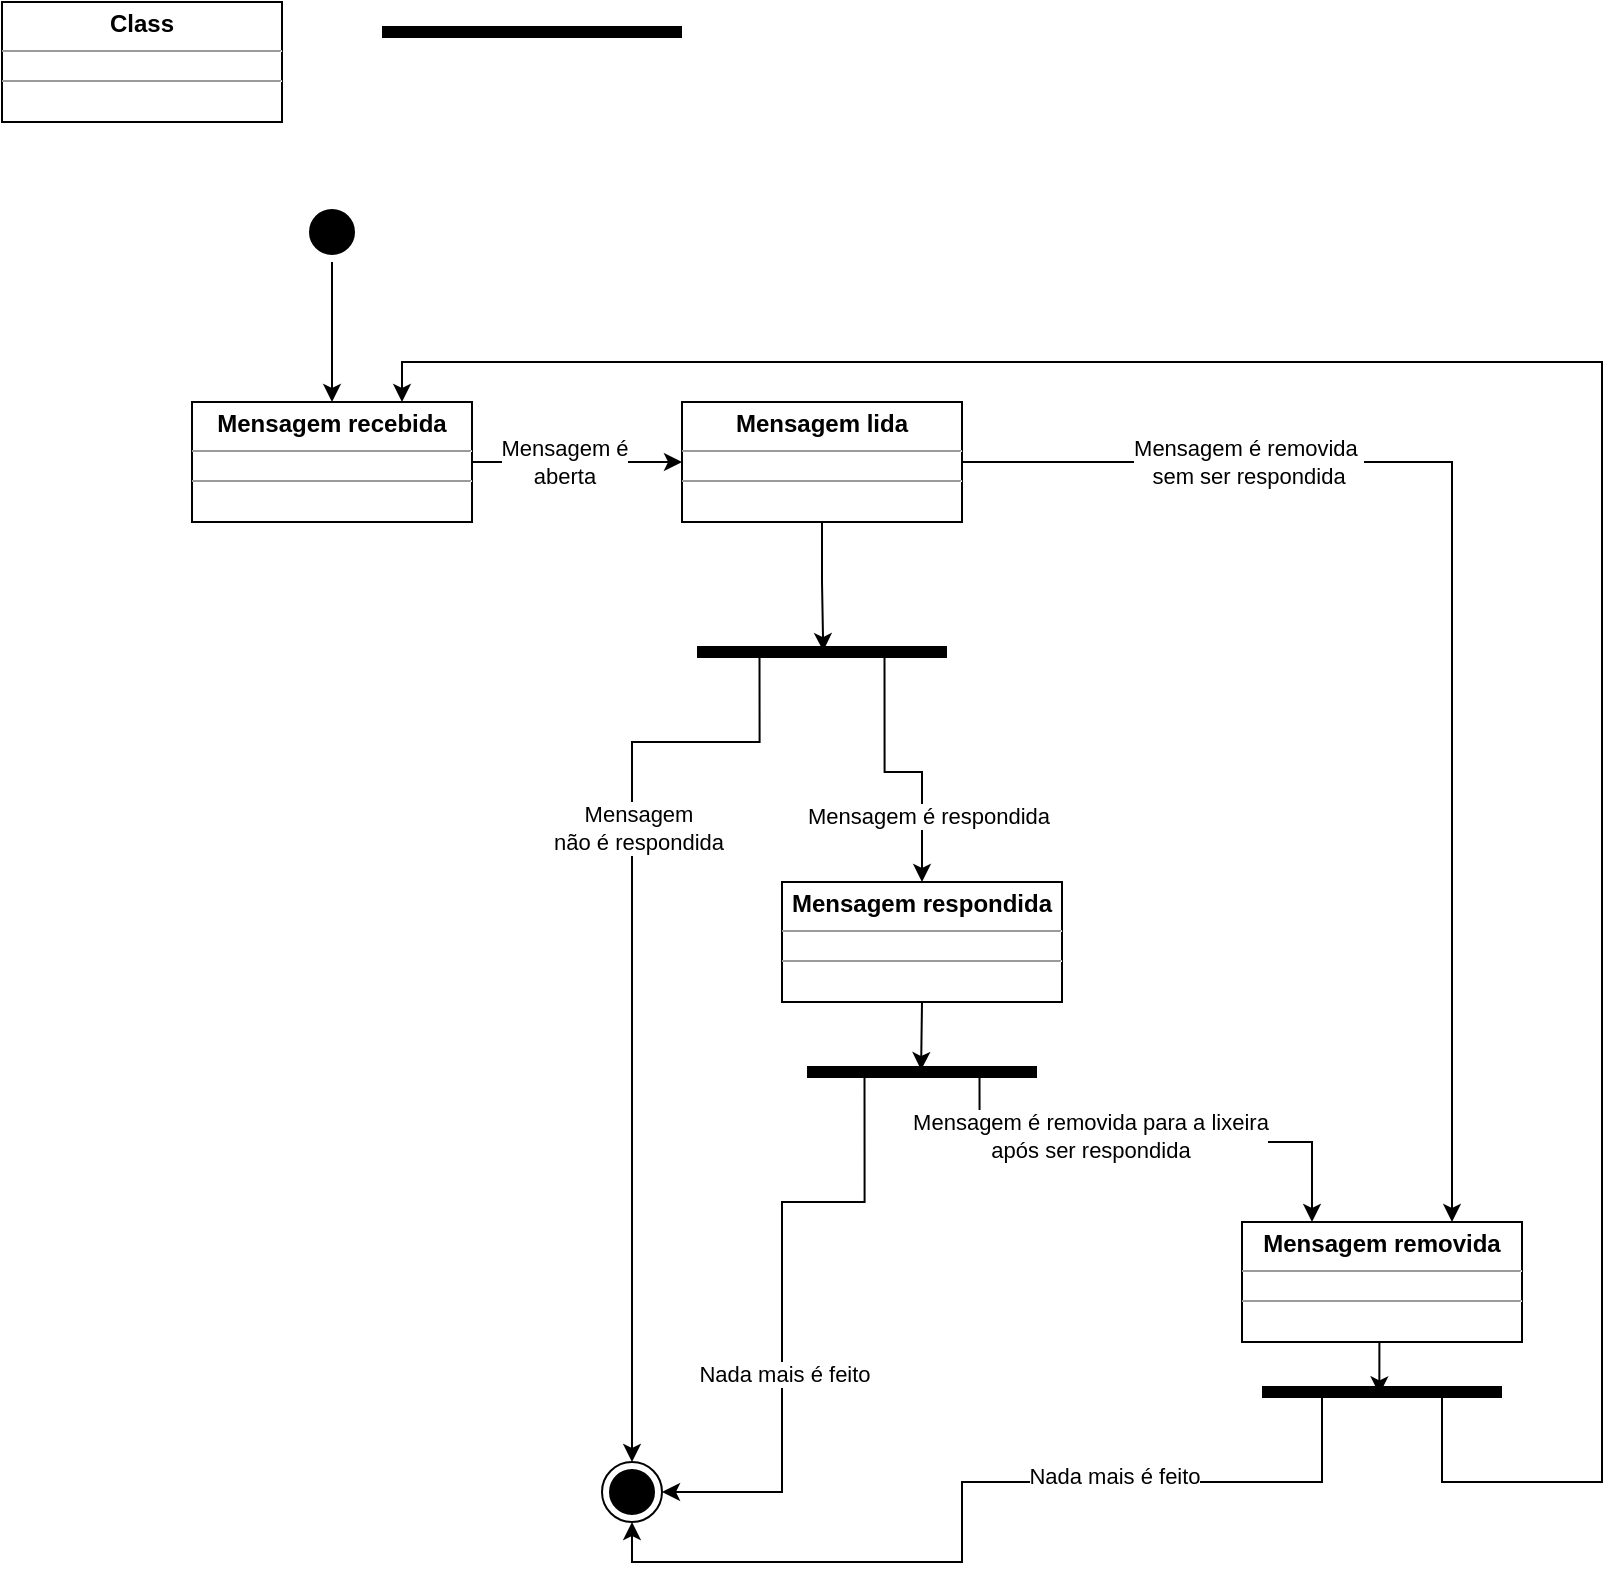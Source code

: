 <mxfile version="16.5.4" type="github">
  <diagram id="4MNVf7tuBf64kw4feR9f" name="Page-1">
    <mxGraphModel dx="914" dy="522" grid="1" gridSize="10" guides="1" tooltips="1" connect="1" arrows="1" fold="1" page="1" pageScale="1" pageWidth="1169" pageHeight="827" math="0" shadow="0">
      <root>
        <mxCell id="0" />
        <mxCell id="1" parent="0" />
        <mxCell id="Qjkzj_dB4ohVVPnHZtF3-1" value="" style="ellipse;html=1;shape=endState;fillColor=#000000;strokeColor=#000000;" vertex="1" parent="1">
          <mxGeometry x="320" y="760" width="30" height="30" as="geometry" />
        </mxCell>
        <mxCell id="Qjkzj_dB4ohVVPnHZtF3-8" style="edgeStyle=orthogonalEdgeStyle;rounded=0;orthogonalLoop=1;jettySize=auto;html=1;exitX=0.5;exitY=1;exitDx=0;exitDy=0;entryX=0.5;entryY=0;entryDx=0;entryDy=0;strokeColor=#000000;" edge="1" parent="1" source="Qjkzj_dB4ohVVPnHZtF3-2" target="Qjkzj_dB4ohVVPnHZtF3-7">
          <mxGeometry relative="1" as="geometry" />
        </mxCell>
        <mxCell id="Qjkzj_dB4ohVVPnHZtF3-2" value="" style="ellipse;html=1;shape=startState;fillColor=#000000;strokeColor=#000000;" vertex="1" parent="1">
          <mxGeometry x="170" y="130" width="30" height="30" as="geometry" />
        </mxCell>
        <mxCell id="Qjkzj_dB4ohVVPnHZtF3-4" value="&lt;p style=&quot;margin:0px;margin-top:4px;text-align:center;&quot;&gt;&lt;b&gt;Class&lt;/b&gt;&lt;/p&gt;&lt;hr size=&quot;1&quot;/&gt;&lt;div style=&quot;height:2px;&quot;&gt;&lt;/div&gt;&lt;hr size=&quot;1&quot;/&gt;&lt;div style=&quot;height:2px;&quot;&gt;&lt;/div&gt;" style="verticalAlign=top;align=left;overflow=fill;fontSize=12;fontFamily=Helvetica;html=1;strokeColor=#000000;" vertex="1" parent="1">
          <mxGeometry x="20" y="30" width="140" height="60" as="geometry" />
        </mxCell>
        <mxCell id="Qjkzj_dB4ohVVPnHZtF3-10" style="edgeStyle=orthogonalEdgeStyle;rounded=0;orthogonalLoop=1;jettySize=auto;html=1;exitX=1;exitY=0.5;exitDx=0;exitDy=0;entryX=0;entryY=0.5;entryDx=0;entryDy=0;strokeColor=#000000;" edge="1" parent="1" source="Qjkzj_dB4ohVVPnHZtF3-7" target="Qjkzj_dB4ohVVPnHZtF3-9">
          <mxGeometry relative="1" as="geometry" />
        </mxCell>
        <mxCell id="Qjkzj_dB4ohVVPnHZtF3-40" value="Mensagem é&lt;br&gt;aberta" style="edgeLabel;html=1;align=center;verticalAlign=middle;resizable=0;points=[];" vertex="1" connectable="0" parent="Qjkzj_dB4ohVVPnHZtF3-10">
          <mxGeometry x="-0.248" y="1" relative="1" as="geometry">
            <mxPoint x="6" y="1" as="offset" />
          </mxGeometry>
        </mxCell>
        <mxCell id="Qjkzj_dB4ohVVPnHZtF3-7" value="&lt;p style=&quot;margin: 0px ; margin-top: 4px ; text-align: center&quot;&gt;&lt;b&gt;Mensagem recebida&lt;/b&gt;&lt;/p&gt;&lt;hr size=&quot;1&quot;&gt;&lt;div style=&quot;height: 2px&quot;&gt;&lt;/div&gt;&lt;hr size=&quot;1&quot;&gt;&lt;div style=&quot;height: 2px&quot;&gt;&lt;/div&gt;" style="verticalAlign=top;align=left;overflow=fill;fontSize=12;fontFamily=Helvetica;html=1;strokeColor=#000000;" vertex="1" parent="1">
          <mxGeometry x="115" y="230" width="140" height="60" as="geometry" />
        </mxCell>
        <mxCell id="Qjkzj_dB4ohVVPnHZtF3-14" style="edgeStyle=orthogonalEdgeStyle;rounded=0;orthogonalLoop=1;jettySize=auto;html=1;exitX=0.5;exitY=1;exitDx=0;exitDy=0;strokeColor=#000000;entryX=0.505;entryY=0.455;entryDx=0;entryDy=0;entryPerimeter=0;" edge="1" parent="1" source="Qjkzj_dB4ohVVPnHZtF3-9" target="Qjkzj_dB4ohVVPnHZtF3-17">
          <mxGeometry relative="1" as="geometry">
            <mxPoint x="430" y="340" as="targetPoint" />
          </mxGeometry>
        </mxCell>
        <mxCell id="Qjkzj_dB4ohVVPnHZtF3-50" style="edgeStyle=orthogonalEdgeStyle;rounded=0;orthogonalLoop=1;jettySize=auto;html=1;exitX=1;exitY=0.5;exitDx=0;exitDy=0;entryX=0.75;entryY=0;entryDx=0;entryDy=0;strokeColor=#000000;" edge="1" parent="1" source="Qjkzj_dB4ohVVPnHZtF3-9" target="Qjkzj_dB4ohVVPnHZtF3-32">
          <mxGeometry relative="1" as="geometry" />
        </mxCell>
        <mxCell id="Qjkzj_dB4ohVVPnHZtF3-51" value="Mensagem é removida&amp;nbsp;&lt;br&gt;sem ser respondida" style="edgeLabel;html=1;align=center;verticalAlign=middle;resizable=0;points=[];" vertex="1" connectable="0" parent="Qjkzj_dB4ohVVPnHZtF3-50">
          <mxGeometry x="-0.543" relative="1" as="geometry">
            <mxPoint as="offset" />
          </mxGeometry>
        </mxCell>
        <mxCell id="Qjkzj_dB4ohVVPnHZtF3-9" value="&lt;p style=&quot;margin: 0px ; margin-top: 4px ; text-align: center&quot;&gt;&lt;b&gt;Mensagem lida&lt;/b&gt;&lt;/p&gt;&lt;hr size=&quot;1&quot;&gt;&lt;div style=&quot;height: 2px&quot;&gt;&lt;/div&gt;&lt;hr size=&quot;1&quot;&gt;&lt;div style=&quot;height: 2px&quot;&gt;&lt;/div&gt;" style="verticalAlign=top;align=left;overflow=fill;fontSize=12;fontFamily=Helvetica;html=1;strokeColor=#000000;" vertex="1" parent="1">
          <mxGeometry x="360" y="230" width="140" height="60" as="geometry" />
        </mxCell>
        <mxCell id="Qjkzj_dB4ohVVPnHZtF3-15" value="" style="shape=line;html=1;strokeWidth=6;strokeColor=#000000;" vertex="1" parent="1">
          <mxGeometry x="210" y="40" width="150" height="10" as="geometry" />
        </mxCell>
        <mxCell id="Qjkzj_dB4ohVVPnHZtF3-22" style="edgeStyle=orthogonalEdgeStyle;rounded=0;orthogonalLoop=1;jettySize=auto;html=1;exitX=0.25;exitY=0.5;exitDx=0;exitDy=0;exitPerimeter=0;entryX=0.5;entryY=0;entryDx=0;entryDy=0;strokeColor=#000000;" edge="1" parent="1" source="Qjkzj_dB4ohVVPnHZtF3-17" target="Qjkzj_dB4ohVVPnHZtF3-1">
          <mxGeometry relative="1" as="geometry">
            <Array as="points">
              <mxPoint x="399" y="400" />
              <mxPoint x="335" y="400" />
            </Array>
          </mxGeometry>
        </mxCell>
        <mxCell id="Qjkzj_dB4ohVVPnHZtF3-41" value="Mensagem&lt;br&gt;não é respondida" style="edgeLabel;html=1;align=center;verticalAlign=middle;resizable=0;points=[];" vertex="1" connectable="0" parent="Qjkzj_dB4ohVVPnHZtF3-22">
          <mxGeometry x="-0.353" y="3" relative="1" as="geometry">
            <mxPoint as="offset" />
          </mxGeometry>
        </mxCell>
        <mxCell id="Qjkzj_dB4ohVVPnHZtF3-31" style="edgeStyle=orthogonalEdgeStyle;rounded=0;orthogonalLoop=1;jettySize=auto;html=1;exitX=0.75;exitY=0.5;exitDx=0;exitDy=0;exitPerimeter=0;strokeColor=#000000;" edge="1" parent="1" source="Qjkzj_dB4ohVVPnHZtF3-17" target="Qjkzj_dB4ohVVPnHZtF3-19">
          <mxGeometry relative="1" as="geometry" />
        </mxCell>
        <mxCell id="Qjkzj_dB4ohVVPnHZtF3-42" value="Mensagem é respondida" style="edgeLabel;html=1;align=center;verticalAlign=middle;resizable=0;points=[];" vertex="1" connectable="0" parent="Qjkzj_dB4ohVVPnHZtF3-31">
          <mxGeometry x="0.291" y="3" relative="1" as="geometry">
            <mxPoint y="14" as="offset" />
          </mxGeometry>
        </mxCell>
        <mxCell id="Qjkzj_dB4ohVVPnHZtF3-17" value="" style="shape=line;html=1;strokeWidth=6;strokeColor=#000000;" vertex="1" parent="1">
          <mxGeometry x="367.5" y="350" width="125" height="10" as="geometry" />
        </mxCell>
        <mxCell id="Qjkzj_dB4ohVVPnHZtF3-25" style="edgeStyle=orthogonalEdgeStyle;rounded=0;orthogonalLoop=1;jettySize=auto;html=1;exitX=0.5;exitY=1;exitDx=0;exitDy=0;entryX=0.496;entryY=0.4;entryDx=0;entryDy=0;entryPerimeter=0;strokeColor=#000000;" edge="1" parent="1" source="Qjkzj_dB4ohVVPnHZtF3-19" target="Qjkzj_dB4ohVVPnHZtF3-24">
          <mxGeometry relative="1" as="geometry" />
        </mxCell>
        <mxCell id="Qjkzj_dB4ohVVPnHZtF3-19" value="&lt;p style=&quot;margin: 0px ; margin-top: 4px ; text-align: center&quot;&gt;&lt;b&gt;Mensagem respondida&lt;/b&gt;&lt;/p&gt;&lt;hr size=&quot;1&quot;&gt;&lt;div style=&quot;height: 2px&quot;&gt;&lt;/div&gt;&lt;hr size=&quot;1&quot;&gt;&lt;div style=&quot;height: 2px&quot;&gt;&lt;/div&gt;" style="verticalAlign=top;align=left;overflow=fill;fontSize=12;fontFamily=Helvetica;html=1;strokeColor=#000000;" vertex="1" parent="1">
          <mxGeometry x="410" y="470" width="140" height="60" as="geometry" />
        </mxCell>
        <mxCell id="Qjkzj_dB4ohVVPnHZtF3-34" style="edgeStyle=orthogonalEdgeStyle;rounded=0;orthogonalLoop=1;jettySize=auto;html=1;exitX=0.75;exitY=0.5;exitDx=0;exitDy=0;exitPerimeter=0;entryX=0.25;entryY=0;entryDx=0;entryDy=0;strokeColor=#000000;" edge="1" parent="1" source="Qjkzj_dB4ohVVPnHZtF3-24" target="Qjkzj_dB4ohVVPnHZtF3-32">
          <mxGeometry relative="1" as="geometry">
            <Array as="points">
              <mxPoint x="509" y="600" />
              <mxPoint x="675" y="600" />
            </Array>
          </mxGeometry>
        </mxCell>
        <mxCell id="Qjkzj_dB4ohVVPnHZtF3-49" value="Mensagem é removida para a lixeira&lt;br&gt;após ser respondida" style="edgeLabel;html=1;align=center;verticalAlign=middle;resizable=0;points=[];" vertex="1" connectable="0" parent="Qjkzj_dB4ohVVPnHZtF3-34">
          <mxGeometry x="-0.259" y="3" relative="1" as="geometry">
            <mxPoint as="offset" />
          </mxGeometry>
        </mxCell>
        <mxCell id="Qjkzj_dB4ohVVPnHZtF3-39" style="edgeStyle=orthogonalEdgeStyle;rounded=0;orthogonalLoop=1;jettySize=auto;html=1;exitX=0.25;exitY=0.5;exitDx=0;exitDy=0;exitPerimeter=0;entryX=1;entryY=0.5;entryDx=0;entryDy=0;strokeColor=#000000;" edge="1" parent="1" source="Qjkzj_dB4ohVVPnHZtF3-24" target="Qjkzj_dB4ohVVPnHZtF3-1">
          <mxGeometry relative="1" as="geometry">
            <Array as="points">
              <mxPoint x="451" y="630" />
              <mxPoint x="410" y="630" />
              <mxPoint x="410" y="775" />
            </Array>
          </mxGeometry>
        </mxCell>
        <mxCell id="Qjkzj_dB4ohVVPnHZtF3-48" value="Nada mais é feito" style="edgeLabel;html=1;align=center;verticalAlign=middle;resizable=0;points=[];" vertex="1" connectable="0" parent="Qjkzj_dB4ohVVPnHZtF3-39">
          <mxGeometry x="0.235" y="1" relative="1" as="geometry">
            <mxPoint as="offset" />
          </mxGeometry>
        </mxCell>
        <mxCell id="Qjkzj_dB4ohVVPnHZtF3-24" value="" style="shape=line;html=1;strokeWidth=6;strokeColor=#000000;" vertex="1" parent="1">
          <mxGeometry x="422.5" y="560" width="115" height="10" as="geometry" />
        </mxCell>
        <mxCell id="Qjkzj_dB4ohVVPnHZtF3-46" style="edgeStyle=orthogonalEdgeStyle;rounded=0;orthogonalLoop=1;jettySize=auto;html=1;exitX=0.5;exitY=1;exitDx=0;exitDy=0;entryX=0.489;entryY=0.617;entryDx=0;entryDy=0;entryPerimeter=0;strokeColor=#000000;" edge="1" parent="1" source="Qjkzj_dB4ohVVPnHZtF3-32" target="Qjkzj_dB4ohVVPnHZtF3-44">
          <mxGeometry relative="1" as="geometry" />
        </mxCell>
        <mxCell id="Qjkzj_dB4ohVVPnHZtF3-32" value="&lt;p style=&quot;margin: 0px ; margin-top: 4px ; text-align: center&quot;&gt;&lt;b&gt;Mensagem removida&lt;/b&gt;&lt;/p&gt;&lt;hr size=&quot;1&quot;&gt;&lt;div style=&quot;height: 2px&quot;&gt;&lt;/div&gt;&lt;hr size=&quot;1&quot;&gt;&lt;div style=&quot;height: 2px&quot;&gt;&lt;/div&gt;" style="verticalAlign=top;align=left;overflow=fill;fontSize=12;fontFamily=Helvetica;html=1;strokeColor=#000000;" vertex="1" parent="1">
          <mxGeometry x="640" y="640" width="140" height="60" as="geometry" />
        </mxCell>
        <mxCell id="Qjkzj_dB4ohVVPnHZtF3-45" style="edgeStyle=orthogonalEdgeStyle;rounded=0;orthogonalLoop=1;jettySize=auto;html=1;exitX=0.25;exitY=0.5;exitDx=0;exitDy=0;exitPerimeter=0;entryX=0.5;entryY=1;entryDx=0;entryDy=0;strokeColor=#000000;" edge="1" parent="1" source="Qjkzj_dB4ohVVPnHZtF3-44" target="Qjkzj_dB4ohVVPnHZtF3-1">
          <mxGeometry relative="1" as="geometry">
            <Array as="points">
              <mxPoint x="680" y="770" />
              <mxPoint x="500" y="770" />
              <mxPoint x="500" y="810" />
              <mxPoint x="335" y="810" />
            </Array>
          </mxGeometry>
        </mxCell>
        <mxCell id="Qjkzj_dB4ohVVPnHZtF3-52" value="Nada mais é feito" style="edgeLabel;html=1;align=center;verticalAlign=middle;resizable=0;points=[];" vertex="1" connectable="0" parent="Qjkzj_dB4ohVVPnHZtF3-45">
          <mxGeometry x="-0.335" y="-3" relative="1" as="geometry">
            <mxPoint as="offset" />
          </mxGeometry>
        </mxCell>
        <mxCell id="Qjkzj_dB4ohVVPnHZtF3-47" style="edgeStyle=orthogonalEdgeStyle;rounded=0;orthogonalLoop=1;jettySize=auto;html=1;exitX=0.75;exitY=0.5;exitDx=0;exitDy=0;exitPerimeter=0;entryX=0.75;entryY=0;entryDx=0;entryDy=0;strokeColor=#000000;" edge="1" parent="1" source="Qjkzj_dB4ohVVPnHZtF3-44" target="Qjkzj_dB4ohVVPnHZtF3-7">
          <mxGeometry relative="1" as="geometry">
            <Array as="points">
              <mxPoint x="740" y="770" />
              <mxPoint x="820" y="770" />
              <mxPoint x="820" y="210" />
              <mxPoint x="220" y="210" />
            </Array>
          </mxGeometry>
        </mxCell>
        <mxCell id="Qjkzj_dB4ohVVPnHZtF3-44" value="" style="shape=line;html=1;strokeWidth=6;strokeColor=#000000;" vertex="1" parent="1">
          <mxGeometry x="650" y="720" width="120" height="10" as="geometry" />
        </mxCell>
      </root>
    </mxGraphModel>
  </diagram>
</mxfile>
